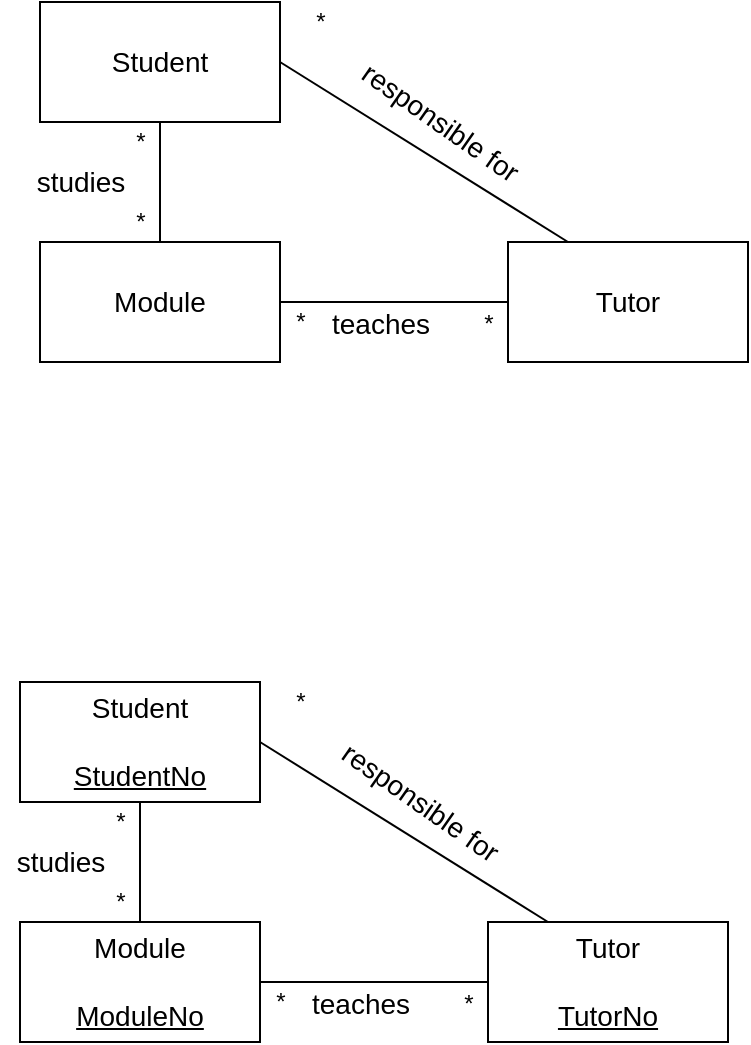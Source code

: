 <mxfile version="13.7.3" type="device"><diagram id="PXS7tzlVtH7dAjcw7FMN" name="Page-1"><mxGraphModel dx="702" dy="816" grid="1" gridSize="10" guides="1" tooltips="1" connect="1" arrows="1" fold="1" page="1" pageScale="1" pageWidth="827" pageHeight="1169" math="0" shadow="0"><root><mxCell id="0"/><mxCell id="1" parent="0"/><mxCell id="Fl07rLY3q8SNsVHFrv0o-3" value="&lt;font style=&quot;font-size: 14px&quot;&gt;Tutor&lt;/font&gt;" style="rounded=0;whiteSpace=wrap;html=1;" parent="1" vertex="1"><mxGeometry x="354" y="240" width="120" height="60" as="geometry"/></mxCell><mxCell id="Fl07rLY3q8SNsVHFrv0o-4" value="&lt;font style=&quot;font-size: 14px&quot;&gt;Module&lt;/font&gt;" style="rounded=0;whiteSpace=wrap;html=1;" parent="1" vertex="1"><mxGeometry x="120" y="240" width="120" height="60" as="geometry"/></mxCell><mxCell id="Fl07rLY3q8SNsVHFrv0o-5" value="&lt;font style=&quot;font-size: 14px&quot;&gt;Student&lt;/font&gt;" style="rounded=0;whiteSpace=wrap;html=1;" parent="1" vertex="1"><mxGeometry x="120" y="120" width="120" height="60" as="geometry"/></mxCell><mxCell id="Fl07rLY3q8SNsVHFrv0o-7" value="" style="endArrow=none;html=1;entryX=0.5;entryY=1;entryDx=0;entryDy=0;exitX=0.5;exitY=0;exitDx=0;exitDy=0;" parent="1" source="Fl07rLY3q8SNsVHFrv0o-4" target="Fl07rLY3q8SNsVHFrv0o-5" edge="1"><mxGeometry width="50" height="50" relative="1" as="geometry"><mxPoint x="40" y="230" as="sourcePoint"/><mxPoint x="90" y="180" as="targetPoint"/></mxGeometry></mxCell><mxCell id="Fl07rLY3q8SNsVHFrv0o-8" value="" style="endArrow=none;html=1;entryX=0;entryY=0.5;entryDx=0;entryDy=0;exitX=1;exitY=0.5;exitDx=0;exitDy=0;" parent="1" source="Fl07rLY3q8SNsVHFrv0o-4" target="Fl07rLY3q8SNsVHFrv0o-3" edge="1"><mxGeometry width="50" height="50" relative="1" as="geometry"><mxPoint x="260" y="350" as="sourcePoint"/><mxPoint x="310" y="300" as="targetPoint"/></mxGeometry></mxCell><mxCell id="Fl07rLY3q8SNsVHFrv0o-9" value="" style="endArrow=none;html=1;exitX=1;exitY=0.5;exitDx=0;exitDy=0;entryX=0.25;entryY=0;entryDx=0;entryDy=0;" parent="1" source="Fl07rLY3q8SNsVHFrv0o-5" target="Fl07rLY3q8SNsVHFrv0o-3" edge="1"><mxGeometry width="50" height="50" relative="1" as="geometry"><mxPoint x="270" y="150" as="sourcePoint"/><mxPoint x="320" y="100" as="targetPoint"/></mxGeometry></mxCell><mxCell id="Fl07rLY3q8SNsVHFrv0o-10" value="*" style="text;html=1;align=center;verticalAlign=middle;resizable=0;points=[];autosize=1;" parent="1" vertex="1"><mxGeometry x="250" y="120" width="20" height="20" as="geometry"/></mxCell><mxCell id="Fl07rLY3q8SNsVHFrv0o-11" value="*" style="text;html=1;align=center;verticalAlign=middle;resizable=0;points=[];autosize=1;" parent="1" vertex="1"><mxGeometry x="334" y="271" width="20" height="20" as="geometry"/></mxCell><mxCell id="Fl07rLY3q8SNsVHFrv0o-12" value="*" style="text;html=1;align=center;verticalAlign=middle;resizable=0;points=[];autosize=1;" parent="1" vertex="1"><mxGeometry x="240" y="270" width="20" height="20" as="geometry"/></mxCell><mxCell id="Fl07rLY3q8SNsVHFrv0o-13" value="*" style="text;html=1;align=center;verticalAlign=middle;resizable=0;points=[];autosize=1;" parent="1" vertex="1"><mxGeometry x="160" y="220" width="20" height="20" as="geometry"/></mxCell><mxCell id="Fl07rLY3q8SNsVHFrv0o-14" value="*" style="text;html=1;align=center;verticalAlign=middle;resizable=0;points=[];autosize=1;" parent="1" vertex="1"><mxGeometry x="160" y="180" width="20" height="20" as="geometry"/></mxCell><mxCell id="Fl07rLY3q8SNsVHFrv0o-15" value="&lt;font style=&quot;font-size: 14px&quot;&gt;responsible for&lt;/font&gt;" style="text;html=1;align=center;verticalAlign=middle;resizable=0;points=[];autosize=1;rotation=35;" parent="1" vertex="1"><mxGeometry x="265" y="170" width="110" height="20" as="geometry"/></mxCell><mxCell id="Fl07rLY3q8SNsVHFrv0o-16" value="&lt;font style=&quot;font-size: 14px&quot;&gt;teaches&lt;/font&gt;" style="text;html=1;align=center;verticalAlign=middle;resizable=0;points=[];autosize=1;" parent="1" vertex="1"><mxGeometry x="260" y="271" width="60" height="20" as="geometry"/></mxCell><mxCell id="Fl07rLY3q8SNsVHFrv0o-17" value="&lt;font style=&quot;font-size: 14px&quot;&gt;studies&lt;/font&gt;" style="text;html=1;align=center;verticalAlign=middle;resizable=0;points=[];autosize=1;" parent="1" vertex="1"><mxGeometry x="110" y="200" width="60" height="20" as="geometry"/></mxCell><mxCell id="mdYaCcfxpjMYGqIGygHv-1" value="&lt;font style=&quot;font-size: 14px&quot;&gt;Tutor&lt;br&gt;&lt;br&gt;&lt;u&gt;TutorNo&lt;/u&gt;&lt;br&gt;&lt;/font&gt;" style="rounded=0;whiteSpace=wrap;html=1;" vertex="1" parent="1"><mxGeometry x="344" y="580" width="120" height="60" as="geometry"/></mxCell><mxCell id="mdYaCcfxpjMYGqIGygHv-2" value="&lt;font style=&quot;font-size: 14px&quot;&gt;Module&lt;br&gt;&lt;br&gt;&lt;u&gt;ModuleNo&lt;/u&gt;&lt;br&gt;&lt;/font&gt;" style="rounded=0;whiteSpace=wrap;html=1;" vertex="1" parent="1"><mxGeometry x="110" y="580" width="120" height="60" as="geometry"/></mxCell><mxCell id="mdYaCcfxpjMYGqIGygHv-3" value="&lt;font style=&quot;font-size: 14px&quot;&gt;Student&lt;br&gt;&lt;br&gt;&lt;u&gt;StudentNo&lt;/u&gt;&lt;br&gt;&lt;/font&gt;" style="rounded=0;whiteSpace=wrap;html=1;" vertex="1" parent="1"><mxGeometry x="110" y="460" width="120" height="60" as="geometry"/></mxCell><mxCell id="mdYaCcfxpjMYGqIGygHv-4" value="" style="endArrow=none;html=1;entryX=0.5;entryY=1;entryDx=0;entryDy=0;exitX=0.5;exitY=0;exitDx=0;exitDy=0;" edge="1" source="mdYaCcfxpjMYGqIGygHv-2" target="mdYaCcfxpjMYGqIGygHv-3" parent="1"><mxGeometry width="50" height="50" relative="1" as="geometry"><mxPoint x="30" y="570" as="sourcePoint"/><mxPoint x="80" y="520" as="targetPoint"/></mxGeometry></mxCell><mxCell id="mdYaCcfxpjMYGqIGygHv-5" value="" style="endArrow=none;html=1;entryX=0;entryY=0.5;entryDx=0;entryDy=0;exitX=1;exitY=0.5;exitDx=0;exitDy=0;" edge="1" source="mdYaCcfxpjMYGqIGygHv-2" target="mdYaCcfxpjMYGqIGygHv-1" parent="1"><mxGeometry width="50" height="50" relative="1" as="geometry"><mxPoint x="250" y="690" as="sourcePoint"/><mxPoint x="300" y="640" as="targetPoint"/></mxGeometry></mxCell><mxCell id="mdYaCcfxpjMYGqIGygHv-6" value="" style="endArrow=none;html=1;exitX=1;exitY=0.5;exitDx=0;exitDy=0;entryX=0.25;entryY=0;entryDx=0;entryDy=0;" edge="1" source="mdYaCcfxpjMYGqIGygHv-3" target="mdYaCcfxpjMYGqIGygHv-1" parent="1"><mxGeometry width="50" height="50" relative="1" as="geometry"><mxPoint x="260" y="490" as="sourcePoint"/><mxPoint x="310" y="440" as="targetPoint"/></mxGeometry></mxCell><mxCell id="mdYaCcfxpjMYGqIGygHv-7" value="*" style="text;html=1;align=center;verticalAlign=middle;resizable=0;points=[];autosize=1;" vertex="1" parent="1"><mxGeometry x="240" y="460" width="20" height="20" as="geometry"/></mxCell><mxCell id="mdYaCcfxpjMYGqIGygHv-8" value="*" style="text;html=1;align=center;verticalAlign=middle;resizable=0;points=[];autosize=1;" vertex="1" parent="1"><mxGeometry x="324" y="611" width="20" height="20" as="geometry"/></mxCell><mxCell id="mdYaCcfxpjMYGqIGygHv-9" value="*" style="text;html=1;align=center;verticalAlign=middle;resizable=0;points=[];autosize=1;" vertex="1" parent="1"><mxGeometry x="230" y="610" width="20" height="20" as="geometry"/></mxCell><mxCell id="mdYaCcfxpjMYGqIGygHv-10" value="*" style="text;html=1;align=center;verticalAlign=middle;resizable=0;points=[];autosize=1;" vertex="1" parent="1"><mxGeometry x="150" y="560" width="20" height="20" as="geometry"/></mxCell><mxCell id="mdYaCcfxpjMYGqIGygHv-11" value="*" style="text;html=1;align=center;verticalAlign=middle;resizable=0;points=[];autosize=1;" vertex="1" parent="1"><mxGeometry x="150" y="520" width="20" height="20" as="geometry"/></mxCell><mxCell id="mdYaCcfxpjMYGqIGygHv-12" value="&lt;font style=&quot;font-size: 14px&quot;&gt;responsible for&lt;/font&gt;" style="text;html=1;align=center;verticalAlign=middle;resizable=0;points=[];autosize=1;rotation=35;" vertex="1" parent="1"><mxGeometry x="255" y="510" width="110" height="20" as="geometry"/></mxCell><mxCell id="mdYaCcfxpjMYGqIGygHv-13" value="&lt;font style=&quot;font-size: 14px&quot;&gt;teaches&lt;/font&gt;" style="text;html=1;align=center;verticalAlign=middle;resizable=0;points=[];autosize=1;" vertex="1" parent="1"><mxGeometry x="250" y="611" width="60" height="20" as="geometry"/></mxCell><mxCell id="mdYaCcfxpjMYGqIGygHv-14" value="&lt;font style=&quot;font-size: 14px&quot;&gt;studies&lt;/font&gt;" style="text;html=1;align=center;verticalAlign=middle;resizable=0;points=[];autosize=1;" vertex="1" parent="1"><mxGeometry x="100" y="540" width="60" height="20" as="geometry"/></mxCell></root></mxGraphModel></diagram></mxfile>